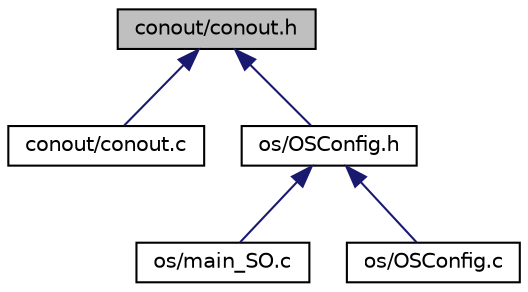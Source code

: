 digraph "conout/conout.h"
{
  edge [fontname="Helvetica",fontsize="10",labelfontname="Helvetica",labelfontsize="10"];
  node [fontname="Helvetica",fontsize="10",shape=record];
  Node1 [label="conout/conout.h",height=0.2,width=0.4,color="black", fillcolor="grey75", style="filled", fontcolor="black"];
  Node1 -> Node2 [dir="back",color="midnightblue",fontsize="10",style="solid"];
  Node2 [label="conout/conout.c",height=0.2,width=0.4,color="black", fillcolor="white", style="filled",URL="$conout_8c.html"];
  Node1 -> Node3 [dir="back",color="midnightblue",fontsize="10",style="solid"];
  Node3 [label="os/OSConfig.h",height=0.2,width=0.4,color="black", fillcolor="white", style="filled",URL="$_o_s_config_8h.html"];
  Node3 -> Node4 [dir="back",color="midnightblue",fontsize="10",style="solid"];
  Node4 [label="os/main_SO.c",height=0.2,width=0.4,color="black", fillcolor="white", style="filled",URL="$main___s_o_8c.html"];
  Node3 -> Node5 [dir="back",color="midnightblue",fontsize="10",style="solid"];
  Node5 [label="os/OSConfig.c",height=0.2,width=0.4,color="black", fillcolor="white", style="filled",URL="$_o_s_config_8c.html"];
}
